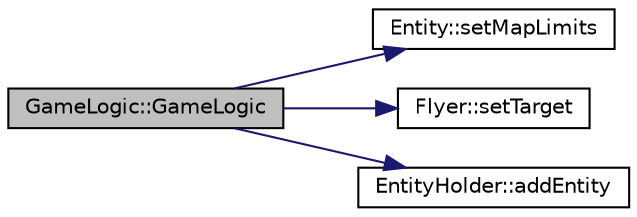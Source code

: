 digraph "GameLogic::GameLogic"
{
  edge [fontname="Helvetica",fontsize="10",labelfontname="Helvetica",labelfontsize="10"];
  node [fontname="Helvetica",fontsize="10",shape=record];
  rankdir="LR";
  Node1 [label="GameLogic::GameLogic",height=0.2,width=0.4,color="black", fillcolor="grey75", style="filled", fontcolor="black"];
  Node1 -> Node2 [color="midnightblue",fontsize="10",style="solid",fontname="Helvetica"];
  Node2 [label="Entity::setMapLimits",height=0.2,width=0.4,color="black", fillcolor="white", style="filled",URL="$classEntity.html#a430914346513abcfcbb846b9c5b0bdf5"];
  Node1 -> Node3 [color="midnightblue",fontsize="10",style="solid",fontname="Helvetica"];
  Node3 [label="Flyer::setTarget",height=0.2,width=0.4,color="black", fillcolor="white", style="filled",URL="$classFlyer.html#a1389a97ce14d1620594a3d7e30bb87c2"];
  Node1 -> Node4 [color="midnightblue",fontsize="10",style="solid",fontname="Helvetica"];
  Node4 [label="EntityHolder::addEntity",height=0.2,width=0.4,color="black", fillcolor="white", style="filled",URL="$classEntityHolder.html#ad14e3583fca94a8716e9cf3592cb78a9"];
}

